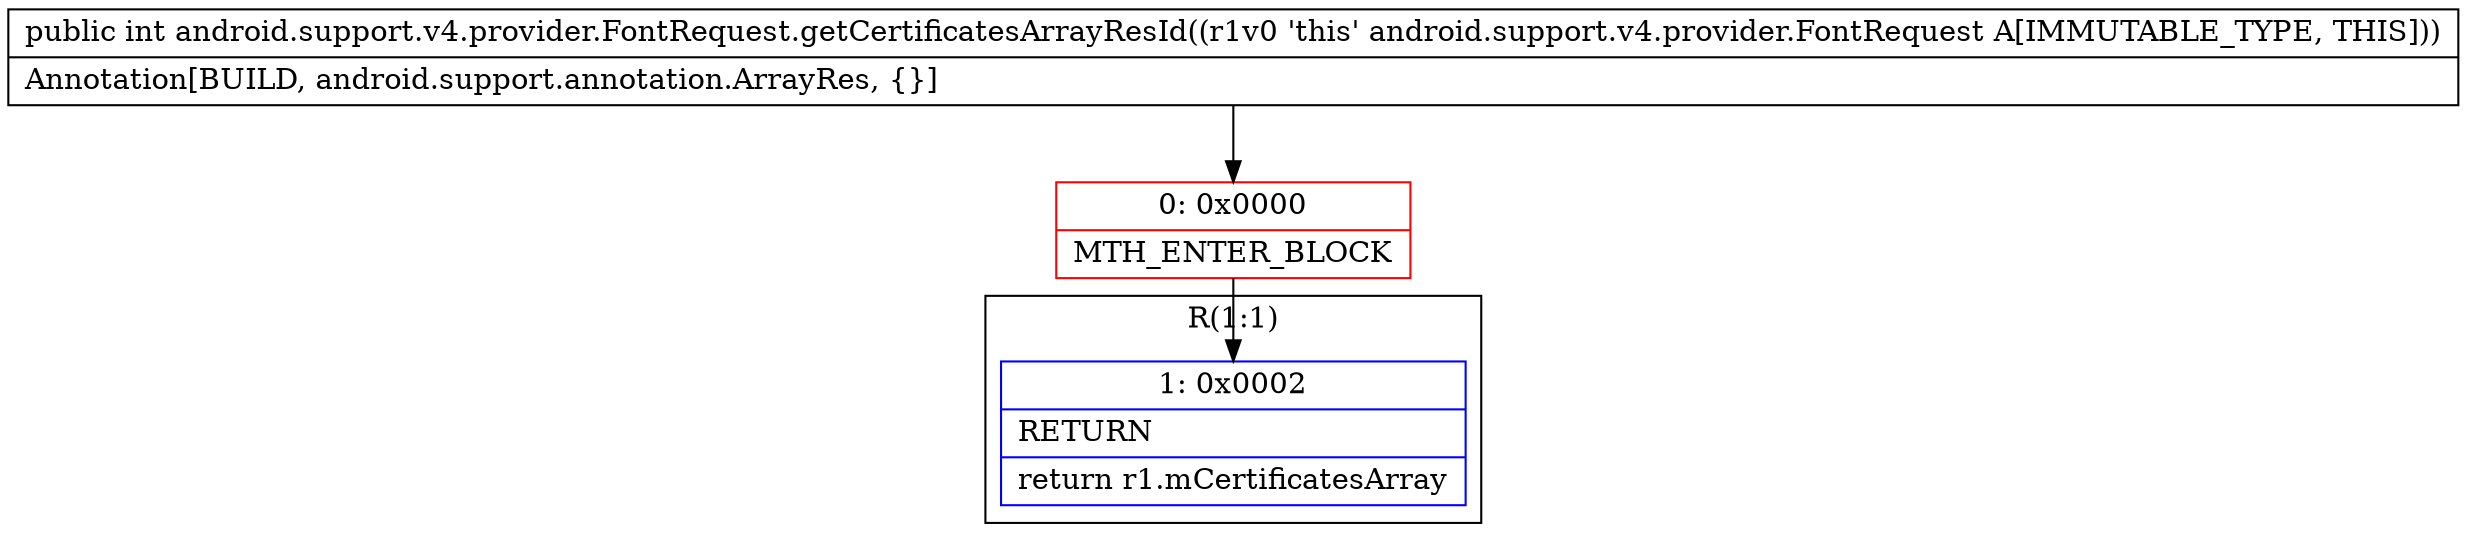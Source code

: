 digraph "CFG forandroid.support.v4.provider.FontRequest.getCertificatesArrayResId()I" {
subgraph cluster_Region_2085606532 {
label = "R(1:1)";
node [shape=record,color=blue];
Node_1 [shape=record,label="{1\:\ 0x0002|RETURN\l|return r1.mCertificatesArray\l}"];
}
Node_0 [shape=record,color=red,label="{0\:\ 0x0000|MTH_ENTER_BLOCK\l}"];
MethodNode[shape=record,label="{public int android.support.v4.provider.FontRequest.getCertificatesArrayResId((r1v0 'this' android.support.v4.provider.FontRequest A[IMMUTABLE_TYPE, THIS]))  | Annotation[BUILD, android.support.annotation.ArrayRes, \{\}]\l}"];
MethodNode -> Node_0;
Node_0 -> Node_1;
}

